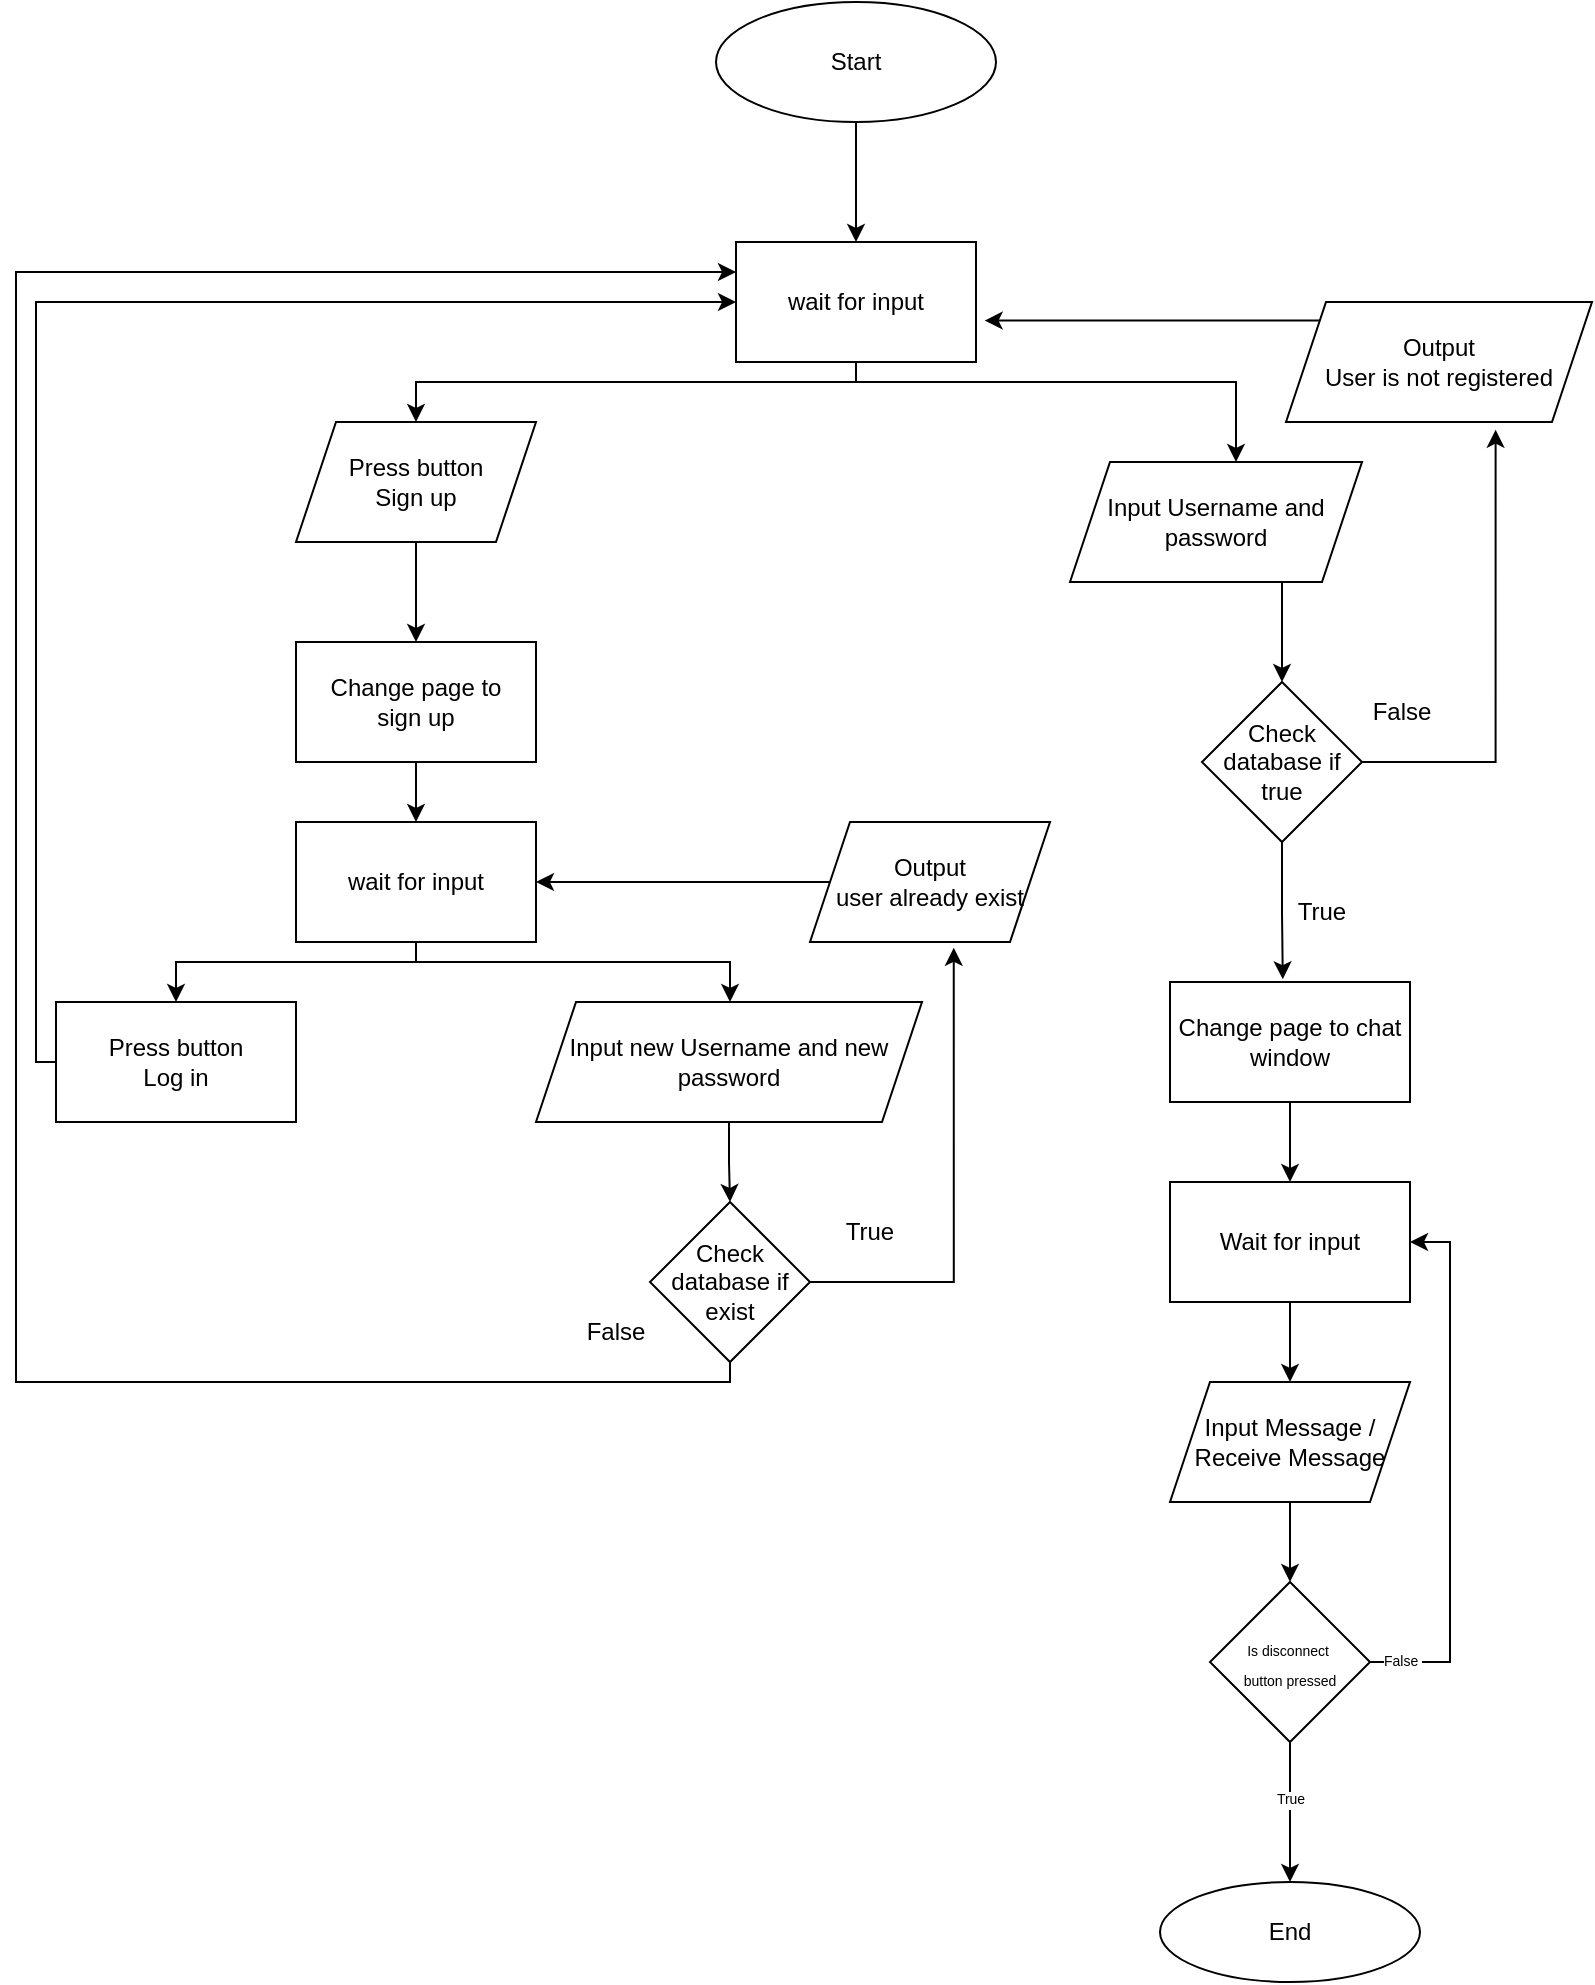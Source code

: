 <mxfile version="20.5.3" type="device"><diagram id="C5RBs43oDa-KdzZeNtuy" name="Page-1"><mxGraphModel dx="869" dy="457" grid="1" gridSize="10" guides="1" tooltips="1" connect="1" arrows="1" fold="1" page="1" pageScale="1" pageWidth="827" pageHeight="1169" math="0" shadow="0"><root><mxCell id="WIyWlLk6GJQsqaUBKTNV-0"/><mxCell id="WIyWlLk6GJQsqaUBKTNV-1" parent="WIyWlLk6GJQsqaUBKTNV-0"/><mxCell id="41vC21WAGjqF-cA3Exzg-5" style="edgeStyle=orthogonalEdgeStyle;rounded=0;orthogonalLoop=1;jettySize=auto;html=1;" parent="WIyWlLk6GJQsqaUBKTNV-1" source="41vC21WAGjqF-cA3Exzg-3" target="41vC21WAGjqF-cA3Exzg-4" edge="1"><mxGeometry relative="1" as="geometry"/></mxCell><mxCell id="41vC21WAGjqF-cA3Exzg-3" value="Start" style="ellipse;whiteSpace=wrap;html=1;" parent="WIyWlLk6GJQsqaUBKTNV-1" vertex="1"><mxGeometry x="370" y="100" width="140" height="60" as="geometry"/></mxCell><mxCell id="41vC21WAGjqF-cA3Exzg-7" style="edgeStyle=orthogonalEdgeStyle;rounded=0;orthogonalLoop=1;jettySize=auto;html=1;entryX=0.5;entryY=0;entryDx=0;entryDy=0;" parent="WIyWlLk6GJQsqaUBKTNV-1" source="41vC21WAGjqF-cA3Exzg-4" target="41vC21WAGjqF-cA3Exzg-6" edge="1"><mxGeometry relative="1" as="geometry"><Array as="points"><mxPoint x="440" y="290"/><mxPoint x="220" y="290"/></Array></mxGeometry></mxCell><mxCell id="41vC21WAGjqF-cA3Exzg-9" style="edgeStyle=orthogonalEdgeStyle;rounded=0;orthogonalLoop=1;jettySize=auto;html=1;" parent="WIyWlLk6GJQsqaUBKTNV-1" source="41vC21WAGjqF-cA3Exzg-4" target="41vC21WAGjqF-cA3Exzg-8" edge="1"><mxGeometry relative="1" as="geometry"><Array as="points"><mxPoint x="440" y="290"/><mxPoint x="630" y="290"/></Array></mxGeometry></mxCell><mxCell id="41vC21WAGjqF-cA3Exzg-4" value="wait for input" style="rounded=0;whiteSpace=wrap;html=1;" parent="WIyWlLk6GJQsqaUBKTNV-1" vertex="1"><mxGeometry x="380" y="220" width="120" height="60" as="geometry"/></mxCell><mxCell id="41vC21WAGjqF-cA3Exzg-27" style="edgeStyle=orthogonalEdgeStyle;rounded=0;orthogonalLoop=1;jettySize=auto;html=1;" parent="WIyWlLk6GJQsqaUBKTNV-1" source="41vC21WAGjqF-cA3Exzg-6" target="41vC21WAGjqF-cA3Exzg-26" edge="1"><mxGeometry relative="1" as="geometry"/></mxCell><mxCell id="41vC21WAGjqF-cA3Exzg-6" value="Press button&lt;br&gt;Sign up" style="shape=parallelogram;perimeter=parallelogramPerimeter;whiteSpace=wrap;html=1;fixedSize=1;" parent="WIyWlLk6GJQsqaUBKTNV-1" vertex="1"><mxGeometry x="160" y="310" width="120" height="60" as="geometry"/></mxCell><mxCell id="41vC21WAGjqF-cA3Exzg-12" style="edgeStyle=orthogonalEdgeStyle;rounded=0;orthogonalLoop=1;jettySize=auto;html=1;entryX=0.5;entryY=0;entryDx=0;entryDy=0;" parent="WIyWlLk6GJQsqaUBKTNV-1" source="41vC21WAGjqF-cA3Exzg-8" target="41vC21WAGjqF-cA3Exzg-10" edge="1"><mxGeometry relative="1" as="geometry"><Array as="points"><mxPoint x="653" y="410"/><mxPoint x="653" y="410"/></Array></mxGeometry></mxCell><mxCell id="41vC21WAGjqF-cA3Exzg-8" value="Input Username and password" style="shape=parallelogram;perimeter=parallelogramPerimeter;whiteSpace=wrap;html=1;fixedSize=1;" parent="WIyWlLk6GJQsqaUBKTNV-1" vertex="1"><mxGeometry x="547" y="330" width="146" height="60" as="geometry"/></mxCell><mxCell id="41vC21WAGjqF-cA3Exzg-18" style="edgeStyle=orthogonalEdgeStyle;rounded=0;orthogonalLoop=1;jettySize=auto;html=1;entryX=0.47;entryY=-0.023;entryDx=0;entryDy=0;entryPerimeter=0;" parent="WIyWlLk6GJQsqaUBKTNV-1" source="41vC21WAGjqF-cA3Exzg-10" target="41vC21WAGjqF-cA3Exzg-17" edge="1"><mxGeometry relative="1" as="geometry"/></mxCell><mxCell id="41vC21WAGjqF-cA3Exzg-47" style="edgeStyle=orthogonalEdgeStyle;rounded=0;orthogonalLoop=1;jettySize=auto;html=1;entryX=0.685;entryY=1.064;entryDx=0;entryDy=0;entryPerimeter=0;" parent="WIyWlLk6GJQsqaUBKTNV-1" source="41vC21WAGjqF-cA3Exzg-10" target="41vC21WAGjqF-cA3Exzg-44" edge="1"><mxGeometry relative="1" as="geometry"><Array as="points"><mxPoint x="760" y="480"/></Array></mxGeometry></mxCell><mxCell id="41vC21WAGjqF-cA3Exzg-10" value="Check database if true" style="rhombus;whiteSpace=wrap;html=1;" parent="WIyWlLk6GJQsqaUBKTNV-1" vertex="1"><mxGeometry x="613" y="440" width="80" height="80" as="geometry"/></mxCell><mxCell id="41vC21WAGjqF-cA3Exzg-15" value="False" style="text;html=1;strokeColor=none;fillColor=none;align=center;verticalAlign=middle;whiteSpace=wrap;rounded=0;" parent="WIyWlLk6GJQsqaUBKTNV-1" vertex="1"><mxGeometry x="683" y="440" width="60" height="30" as="geometry"/></mxCell><mxCell id="41vC21WAGjqF-cA3Exzg-16" value="True" style="text;html=1;strokeColor=none;fillColor=none;align=center;verticalAlign=middle;whiteSpace=wrap;rounded=0;" parent="WIyWlLk6GJQsqaUBKTNV-1" vertex="1"><mxGeometry x="643" y="540" width="60" height="30" as="geometry"/></mxCell><mxCell id="NEMqHfG0qoJiMV7qhC64-1" value="" style="edgeStyle=orthogonalEdgeStyle;rounded=0;orthogonalLoop=1;jettySize=auto;html=1;" parent="WIyWlLk6GJQsqaUBKTNV-1" source="41vC21WAGjqF-cA3Exzg-17" target="NEMqHfG0qoJiMV7qhC64-0" edge="1"><mxGeometry relative="1" as="geometry"/></mxCell><mxCell id="41vC21WAGjqF-cA3Exzg-17" value="Change page to chat window" style="rounded=0;whiteSpace=wrap;html=1;" parent="WIyWlLk6GJQsqaUBKTNV-1" vertex="1"><mxGeometry x="597" y="590" width="120" height="60" as="geometry"/></mxCell><mxCell id="41vC21WAGjqF-cA3Exzg-36" style="edgeStyle=orthogonalEdgeStyle;rounded=0;orthogonalLoop=1;jettySize=auto;html=1;entryX=0.5;entryY=0;entryDx=0;entryDy=0;" parent="WIyWlLk6GJQsqaUBKTNV-1" source="41vC21WAGjqF-cA3Exzg-19" target="41vC21WAGjqF-cA3Exzg-35" edge="1"><mxGeometry relative="1" as="geometry"/></mxCell><mxCell id="41vC21WAGjqF-cA3Exzg-19" value="Input new Username and new password" style="shape=parallelogram;perimeter=parallelogramPerimeter;whiteSpace=wrap;html=1;fixedSize=1;" parent="WIyWlLk6GJQsqaUBKTNV-1" vertex="1"><mxGeometry x="280" y="600" width="193" height="60" as="geometry"/></mxCell><mxCell id="41vC21WAGjqF-cA3Exzg-29" style="edgeStyle=orthogonalEdgeStyle;rounded=0;orthogonalLoop=1;jettySize=auto;html=1;entryX=0.5;entryY=0;entryDx=0;entryDy=0;" parent="WIyWlLk6GJQsqaUBKTNV-1" source="41vC21WAGjqF-cA3Exzg-26" target="41vC21WAGjqF-cA3Exzg-28" edge="1"><mxGeometry relative="1" as="geometry"/></mxCell><mxCell id="41vC21WAGjqF-cA3Exzg-26" value="Change page to &lt;br&gt;sign up" style="rounded=0;whiteSpace=wrap;html=1;" parent="WIyWlLk6GJQsqaUBKTNV-1" vertex="1"><mxGeometry x="160" y="420" width="120" height="60" as="geometry"/></mxCell><mxCell id="41vC21WAGjqF-cA3Exzg-31" style="edgeStyle=orthogonalEdgeStyle;rounded=0;orthogonalLoop=1;jettySize=auto;html=1;" parent="WIyWlLk6GJQsqaUBKTNV-1" source="41vC21WAGjqF-cA3Exzg-28" target="41vC21WAGjqF-cA3Exzg-30" edge="1"><mxGeometry relative="1" as="geometry"><Array as="points"><mxPoint x="220" y="580"/><mxPoint x="100" y="580"/></Array></mxGeometry></mxCell><mxCell id="41vC21WAGjqF-cA3Exzg-34" style="edgeStyle=orthogonalEdgeStyle;rounded=0;orthogonalLoop=1;jettySize=auto;html=1;" parent="WIyWlLk6GJQsqaUBKTNV-1" source="41vC21WAGjqF-cA3Exzg-28" target="41vC21WAGjqF-cA3Exzg-19" edge="1"><mxGeometry relative="1" as="geometry"><Array as="points"><mxPoint x="220" y="580"/><mxPoint x="377" y="580"/></Array></mxGeometry></mxCell><mxCell id="41vC21WAGjqF-cA3Exzg-28" value="wait for input" style="rounded=0;whiteSpace=wrap;html=1;" parent="WIyWlLk6GJQsqaUBKTNV-1" vertex="1"><mxGeometry x="160" y="510" width="120" height="60" as="geometry"/></mxCell><mxCell id="41vC21WAGjqF-cA3Exzg-33" style="edgeStyle=orthogonalEdgeStyle;rounded=0;orthogonalLoop=1;jettySize=auto;html=1;entryX=0;entryY=0.5;entryDx=0;entryDy=0;" parent="WIyWlLk6GJQsqaUBKTNV-1" source="41vC21WAGjqF-cA3Exzg-30" target="41vC21WAGjqF-cA3Exzg-4" edge="1"><mxGeometry relative="1" as="geometry"><mxPoint x="90" y="330" as="targetPoint"/><Array as="points"><mxPoint x="30" y="630"/><mxPoint x="30" y="250"/></Array></mxGeometry></mxCell><mxCell id="41vC21WAGjqF-cA3Exzg-30" value="Press button&lt;br&gt;Log in" style="rounded=0;whiteSpace=wrap;html=1;" parent="WIyWlLk6GJQsqaUBKTNV-1" vertex="1"><mxGeometry x="40" y="600" width="120" height="60" as="geometry"/></mxCell><mxCell id="41vC21WAGjqF-cA3Exzg-38" style="edgeStyle=orthogonalEdgeStyle;rounded=0;orthogonalLoop=1;jettySize=auto;html=1;entryX=0;entryY=0.25;entryDx=0;entryDy=0;" parent="WIyWlLk6GJQsqaUBKTNV-1" source="41vC21WAGjqF-cA3Exzg-35" target="41vC21WAGjqF-cA3Exzg-4" edge="1"><mxGeometry relative="1" as="geometry"><Array as="points"><mxPoint x="377" y="790"/><mxPoint x="20" y="790"/><mxPoint x="20" y="235"/></Array></mxGeometry></mxCell><mxCell id="41vC21WAGjqF-cA3Exzg-42" style="edgeStyle=orthogonalEdgeStyle;rounded=0;orthogonalLoop=1;jettySize=auto;html=1;entryX=0.599;entryY=1.048;entryDx=0;entryDy=0;entryPerimeter=0;" parent="WIyWlLk6GJQsqaUBKTNV-1" source="41vC21WAGjqF-cA3Exzg-35" target="41vC21WAGjqF-cA3Exzg-41" edge="1"><mxGeometry relative="1" as="geometry"><Array as="points"><mxPoint x="489" y="740"/></Array></mxGeometry></mxCell><mxCell id="41vC21WAGjqF-cA3Exzg-35" value="Check database if exist" style="rhombus;whiteSpace=wrap;html=1;" parent="WIyWlLk6GJQsqaUBKTNV-1" vertex="1"><mxGeometry x="337" y="700" width="80" height="80" as="geometry"/></mxCell><mxCell id="41vC21WAGjqF-cA3Exzg-39" value="True" style="text;html=1;strokeColor=none;fillColor=none;align=center;verticalAlign=middle;whiteSpace=wrap;rounded=0;" parent="WIyWlLk6GJQsqaUBKTNV-1" vertex="1"><mxGeometry x="417" y="700" width="60" height="30" as="geometry"/></mxCell><mxCell id="41vC21WAGjqF-cA3Exzg-40" value="False" style="text;html=1;strokeColor=none;fillColor=none;align=center;verticalAlign=middle;whiteSpace=wrap;rounded=0;" parent="WIyWlLk6GJQsqaUBKTNV-1" vertex="1"><mxGeometry x="290" y="750" width="60" height="30" as="geometry"/></mxCell><mxCell id="41vC21WAGjqF-cA3Exzg-43" style="edgeStyle=orthogonalEdgeStyle;rounded=0;orthogonalLoop=1;jettySize=auto;html=1;entryX=1;entryY=0.5;entryDx=0;entryDy=0;" parent="WIyWlLk6GJQsqaUBKTNV-1" source="41vC21WAGjqF-cA3Exzg-41" target="41vC21WAGjqF-cA3Exzg-28" edge="1"><mxGeometry relative="1" as="geometry"/></mxCell><mxCell id="41vC21WAGjqF-cA3Exzg-41" value="Output&lt;br&gt;user already exist" style="shape=parallelogram;perimeter=parallelogramPerimeter;whiteSpace=wrap;html=1;fixedSize=1;" parent="WIyWlLk6GJQsqaUBKTNV-1" vertex="1"><mxGeometry x="417" y="510" width="120" height="60" as="geometry"/></mxCell><mxCell id="41vC21WAGjqF-cA3Exzg-46" style="edgeStyle=orthogonalEdgeStyle;rounded=0;orthogonalLoop=1;jettySize=auto;html=1;entryX=1.036;entryY=0.655;entryDx=0;entryDy=0;entryPerimeter=0;" parent="WIyWlLk6GJQsqaUBKTNV-1" source="41vC21WAGjqF-cA3Exzg-44" target="41vC21WAGjqF-cA3Exzg-4" edge="1"><mxGeometry relative="1" as="geometry"><Array as="points"><mxPoint x="592" y="260"/></Array></mxGeometry></mxCell><mxCell id="41vC21WAGjqF-cA3Exzg-44" value="Output&lt;br&gt;User is not registered" style="shape=parallelogram;perimeter=parallelogramPerimeter;whiteSpace=wrap;html=1;fixedSize=1;" parent="WIyWlLk6GJQsqaUBKTNV-1" vertex="1"><mxGeometry x="655" y="250" width="153" height="60" as="geometry"/></mxCell><mxCell id="NEMqHfG0qoJiMV7qhC64-3" style="edgeStyle=orthogonalEdgeStyle;rounded=0;orthogonalLoop=1;jettySize=auto;html=1;entryX=0.5;entryY=0;entryDx=0;entryDy=0;" parent="WIyWlLk6GJQsqaUBKTNV-1" source="NEMqHfG0qoJiMV7qhC64-0" target="NEMqHfG0qoJiMV7qhC64-2" edge="1"><mxGeometry relative="1" as="geometry"/></mxCell><mxCell id="NEMqHfG0qoJiMV7qhC64-0" value="Wait for input" style="rounded=0;whiteSpace=wrap;html=1;" parent="WIyWlLk6GJQsqaUBKTNV-1" vertex="1"><mxGeometry x="597" y="690" width="120" height="60" as="geometry"/></mxCell><mxCell id="Cg5pT6Hs7zYxnejOvMhz-1" style="edgeStyle=orthogonalEdgeStyle;rounded=0;orthogonalLoop=1;jettySize=auto;html=1;fontSize=7;" edge="1" parent="WIyWlLk6GJQsqaUBKTNV-1" source="NEMqHfG0qoJiMV7qhC64-2" target="Cg5pT6Hs7zYxnejOvMhz-0"><mxGeometry relative="1" as="geometry"/></mxCell><mxCell id="NEMqHfG0qoJiMV7qhC64-2" value="Input Message /&lt;br&gt;Receive Message" style="shape=parallelogram;perimeter=parallelogramPerimeter;whiteSpace=wrap;html=1;fixedSize=1;" parent="WIyWlLk6GJQsqaUBKTNV-1" vertex="1"><mxGeometry x="597" y="790" width="120" height="60" as="geometry"/></mxCell><mxCell id="NEMqHfG0qoJiMV7qhC64-7" value="" style="edgeStyle=orthogonalEdgeStyle;rounded=0;orthogonalLoop=1;jettySize=auto;html=1;exitX=0.5;exitY=1;exitDx=0;exitDy=0;" parent="WIyWlLk6GJQsqaUBKTNV-1" source="Cg5pT6Hs7zYxnejOvMhz-0" target="NEMqHfG0qoJiMV7qhC64-6" edge="1"><mxGeometry relative="1" as="geometry"><mxPoint x="620" y="990" as="sourcePoint"/></mxGeometry></mxCell><mxCell id="Cg5pT6Hs7zYxnejOvMhz-4" value="True" style="edgeLabel;html=1;align=center;verticalAlign=middle;resizable=0;points=[];fontSize=7;" vertex="1" connectable="0" parent="NEMqHfG0qoJiMV7qhC64-7"><mxGeometry x="-0.173" relative="1" as="geometry"><mxPoint as="offset"/></mxGeometry></mxCell><mxCell id="NEMqHfG0qoJiMV7qhC64-6" value="End" style="ellipse;whiteSpace=wrap;html=1;" parent="WIyWlLk6GJQsqaUBKTNV-1" vertex="1"><mxGeometry x="592" y="1040" width="130" height="50" as="geometry"/></mxCell><mxCell id="Cg5pT6Hs7zYxnejOvMhz-2" style="edgeStyle=orthogonalEdgeStyle;rounded=0;orthogonalLoop=1;jettySize=auto;html=1;entryX=1;entryY=0.5;entryDx=0;entryDy=0;fontSize=7;" edge="1" parent="WIyWlLk6GJQsqaUBKTNV-1" source="Cg5pT6Hs7zYxnejOvMhz-0" target="NEMqHfG0qoJiMV7qhC64-0"><mxGeometry relative="1" as="geometry"><Array as="points"><mxPoint x="737" y="930"/><mxPoint x="737" y="720"/></Array></mxGeometry></mxCell><mxCell id="Cg5pT6Hs7zYxnejOvMhz-3" value="False&amp;nbsp;" style="edgeLabel;html=1;align=center;verticalAlign=middle;resizable=0;points=[];fontSize=7;" vertex="1" connectable="0" parent="Cg5pT6Hs7zYxnejOvMhz-2"><mxGeometry x="-0.881" relative="1" as="geometry"><mxPoint as="offset"/></mxGeometry></mxCell><mxCell id="Cg5pT6Hs7zYxnejOvMhz-0" value="&lt;font style=&quot;font-size: 7px;&quot;&gt;Is disconnect&amp;nbsp;&lt;br&gt;button pressed&lt;/font&gt;" style="rhombus;whiteSpace=wrap;html=1;" vertex="1" parent="WIyWlLk6GJQsqaUBKTNV-1"><mxGeometry x="617" y="890" width="80" height="80" as="geometry"/></mxCell></root></mxGraphModel></diagram></mxfile>